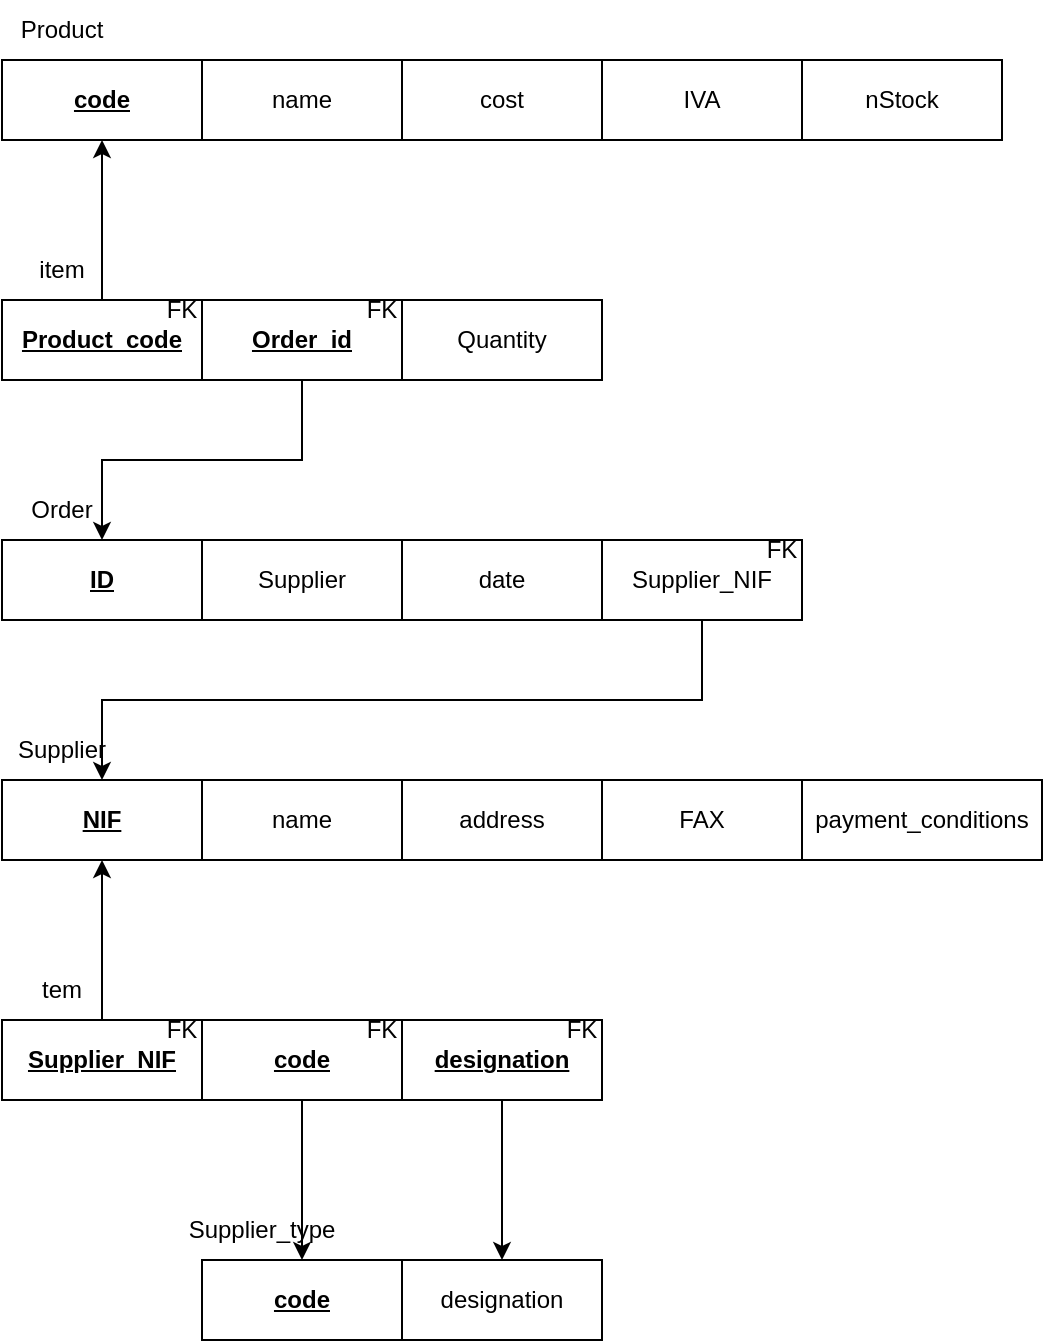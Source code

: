 <mxfile version="26.1.0">
  <diagram id="2wZDjvE0Ka7iKSSbM9BJ" name="Página-1">
    <mxGraphModel dx="1050" dy="569" grid="1" gridSize="10" guides="1" tooltips="1" connect="1" arrows="1" fold="1" page="1" pageScale="1" pageWidth="827" pageHeight="1169" math="0" shadow="0">
      <root>
        <mxCell id="0" />
        <mxCell id="1" parent="0" />
        <mxCell id="vgCN3L1pXuHhPgN-EfFL-1" value="&lt;b&gt;&lt;u&gt;code&lt;/u&gt;&lt;/b&gt;" style="rounded=0;whiteSpace=wrap;html=1;" parent="1" vertex="1">
          <mxGeometry x="80" y="200" width="100" height="40" as="geometry" />
        </mxCell>
        <mxCell id="vgCN3L1pXuHhPgN-EfFL-2" value="Product" style="text;html=1;align=center;verticalAlign=middle;whiteSpace=wrap;rounded=0;" parent="1" vertex="1">
          <mxGeometry x="80" y="170" width="60" height="30" as="geometry" />
        </mxCell>
        <mxCell id="vgCN3L1pXuHhPgN-EfFL-3" value="name" style="rounded=0;whiteSpace=wrap;html=1;" parent="1" vertex="1">
          <mxGeometry x="180" y="200" width="100" height="40" as="geometry" />
        </mxCell>
        <mxCell id="vgCN3L1pXuHhPgN-EfFL-4" value="nStock" style="rounded=0;whiteSpace=wrap;html=1;" parent="1" vertex="1">
          <mxGeometry x="480" y="200" width="100" height="40" as="geometry" />
        </mxCell>
        <mxCell id="vgCN3L1pXuHhPgN-EfFL-5" value="IVA" style="rounded=0;whiteSpace=wrap;html=1;" parent="1" vertex="1">
          <mxGeometry x="380" y="200" width="100" height="40" as="geometry" />
        </mxCell>
        <mxCell id="vgCN3L1pXuHhPgN-EfFL-6" value="cost" style="rounded=0;whiteSpace=wrap;html=1;" parent="1" vertex="1">
          <mxGeometry x="280" y="200" width="100" height="40" as="geometry" />
        </mxCell>
        <mxCell id="vgCN3L1pXuHhPgN-EfFL-8" value="&lt;b&gt;&lt;u&gt;Product_code&lt;/u&gt;&lt;/b&gt;" style="rounded=0;whiteSpace=wrap;html=1;" parent="1" vertex="1">
          <mxGeometry x="80" y="320" width="100" height="40" as="geometry" />
        </mxCell>
        <mxCell id="vgCN3L1pXuHhPgN-EfFL-9" value="item" style="text;html=1;align=center;verticalAlign=middle;whiteSpace=wrap;rounded=0;" parent="1" vertex="1">
          <mxGeometry x="80" y="290" width="60" height="30" as="geometry" />
        </mxCell>
        <mxCell id="vgCN3L1pXuHhPgN-EfFL-10" value="&lt;b&gt;&lt;u&gt;Order_id&lt;/u&gt;&lt;/b&gt;" style="rounded=0;whiteSpace=wrap;html=1;" parent="1" vertex="1">
          <mxGeometry x="180" y="320" width="100" height="40" as="geometry" />
        </mxCell>
        <mxCell id="vgCN3L1pXuHhPgN-EfFL-14" value="&lt;b&gt;&lt;u&gt;ID&lt;/u&gt;&lt;/b&gt;" style="rounded=0;whiteSpace=wrap;html=1;" parent="1" vertex="1">
          <mxGeometry x="80" y="440" width="100" height="40" as="geometry" />
        </mxCell>
        <mxCell id="vgCN3L1pXuHhPgN-EfFL-15" value="Order" style="text;html=1;align=center;verticalAlign=middle;whiteSpace=wrap;rounded=0;" parent="1" vertex="1">
          <mxGeometry x="80" y="410" width="60" height="30" as="geometry" />
        </mxCell>
        <mxCell id="vgCN3L1pXuHhPgN-EfFL-16" value="Supplier" style="rounded=0;whiteSpace=wrap;html=1;" parent="1" vertex="1">
          <mxGeometry x="180" y="440" width="100" height="40" as="geometry" />
        </mxCell>
        <mxCell id="vgCN3L1pXuHhPgN-EfFL-17" value="date" style="rounded=0;whiteSpace=wrap;html=1;" parent="1" vertex="1">
          <mxGeometry x="280" y="440" width="100" height="40" as="geometry" />
        </mxCell>
        <mxCell id="vgCN3L1pXuHhPgN-EfFL-18" value="Supplier_NIF" style="rounded=0;whiteSpace=wrap;html=1;" parent="1" vertex="1">
          <mxGeometry x="380" y="440" width="100" height="40" as="geometry" />
        </mxCell>
        <mxCell id="vgCN3L1pXuHhPgN-EfFL-19" value="&lt;b&gt;&lt;u&gt;NIF&lt;/u&gt;&lt;/b&gt;" style="rounded=0;whiteSpace=wrap;html=1;" parent="1" vertex="1">
          <mxGeometry x="80" y="560" width="100" height="40" as="geometry" />
        </mxCell>
        <mxCell id="vgCN3L1pXuHhPgN-EfFL-20" value="Supplier" style="text;html=1;align=center;verticalAlign=middle;whiteSpace=wrap;rounded=0;" parent="1" vertex="1">
          <mxGeometry x="80" y="530" width="60" height="30" as="geometry" />
        </mxCell>
        <mxCell id="vgCN3L1pXuHhPgN-EfFL-21" value="name" style="rounded=0;whiteSpace=wrap;html=1;" parent="1" vertex="1">
          <mxGeometry x="180" y="560" width="100" height="40" as="geometry" />
        </mxCell>
        <mxCell id="vgCN3L1pXuHhPgN-EfFL-23" value="payment_conditions" style="rounded=0;whiteSpace=wrap;html=1;" parent="1" vertex="1">
          <mxGeometry x="480" y="560" width="120" height="40" as="geometry" />
        </mxCell>
        <mxCell id="vgCN3L1pXuHhPgN-EfFL-24" value="FAX" style="rounded=0;whiteSpace=wrap;html=1;" parent="1" vertex="1">
          <mxGeometry x="380" y="560" width="100" height="40" as="geometry" />
        </mxCell>
        <mxCell id="vgCN3L1pXuHhPgN-EfFL-25" value="address" style="rounded=0;whiteSpace=wrap;html=1;" parent="1" vertex="1">
          <mxGeometry x="280" y="560" width="100" height="40" as="geometry" />
        </mxCell>
        <mxCell id="vgCN3L1pXuHhPgN-EfFL-36" value="&lt;u&gt;&lt;b&gt;Supplier_NIF&lt;/b&gt;&lt;/u&gt;" style="rounded=0;whiteSpace=wrap;html=1;" parent="1" vertex="1">
          <mxGeometry x="80" y="680" width="100" height="40" as="geometry" />
        </mxCell>
        <mxCell id="vgCN3L1pXuHhPgN-EfFL-37" value="tem" style="text;html=1;align=center;verticalAlign=middle;whiteSpace=wrap;rounded=0;" parent="1" vertex="1">
          <mxGeometry x="80" y="650" width="60" height="30" as="geometry" />
        </mxCell>
        <mxCell id="vgCN3L1pXuHhPgN-EfFL-38" value="&lt;u&gt;&lt;b&gt;code&lt;/b&gt;&lt;/u&gt;" style="rounded=0;whiteSpace=wrap;html=1;" parent="1" vertex="1">
          <mxGeometry x="180" y="680" width="100" height="40" as="geometry" />
        </mxCell>
        <mxCell id="vgCN3L1pXuHhPgN-EfFL-39" value="&lt;u&gt;&lt;b&gt;designation&lt;/b&gt;&lt;/u&gt;" style="rounded=0;whiteSpace=wrap;html=1;" parent="1" vertex="1">
          <mxGeometry x="280" y="680" width="100" height="40" as="geometry" />
        </mxCell>
        <mxCell id="vgCN3L1pXuHhPgN-EfFL-40" value="&lt;b&gt;&lt;u&gt;code&lt;/u&gt;&lt;/b&gt;" style="rounded=0;whiteSpace=wrap;html=1;" parent="1" vertex="1">
          <mxGeometry x="180" y="800" width="100" height="40" as="geometry" />
        </mxCell>
        <mxCell id="vgCN3L1pXuHhPgN-EfFL-41" value="Supplier_type" style="text;html=1;align=center;verticalAlign=middle;whiteSpace=wrap;rounded=0;" parent="1" vertex="1">
          <mxGeometry x="180" y="770" width="60" height="30" as="geometry" />
        </mxCell>
        <mxCell id="vgCN3L1pXuHhPgN-EfFL-42" value="designation" style="rounded=0;whiteSpace=wrap;html=1;" parent="1" vertex="1">
          <mxGeometry x="280" y="800" width="100" height="40" as="geometry" />
        </mxCell>
        <mxCell id="XBPwNcx2L8YLr8DRjAFx-1" value="" style="endArrow=classic;html=1;rounded=0;" parent="1" source="vgCN3L1pXuHhPgN-EfFL-8" target="vgCN3L1pXuHhPgN-EfFL-1" edge="1">
          <mxGeometry width="50" height="50" relative="1" as="geometry">
            <mxPoint x="170" y="310" as="sourcePoint" />
            <mxPoint x="220" y="260" as="targetPoint" />
          </mxGeometry>
        </mxCell>
        <mxCell id="XBPwNcx2L8YLr8DRjAFx-2" value="" style="endArrow=classic;html=1;rounded=0;" parent="1" source="vgCN3L1pXuHhPgN-EfFL-10" target="vgCN3L1pXuHhPgN-EfFL-14" edge="1">
          <mxGeometry width="50" height="50" relative="1" as="geometry">
            <mxPoint x="170" y="430" as="sourcePoint" />
            <mxPoint x="220" y="380" as="targetPoint" />
            <Array as="points">
              <mxPoint x="230" y="400" />
              <mxPoint x="130" y="400" />
            </Array>
          </mxGeometry>
        </mxCell>
        <mxCell id="XBPwNcx2L8YLr8DRjAFx-3" value="" style="endArrow=classic;html=1;rounded=0;" parent="1" source="vgCN3L1pXuHhPgN-EfFL-39" target="vgCN3L1pXuHhPgN-EfFL-42" edge="1">
          <mxGeometry width="50" height="50" relative="1" as="geometry">
            <mxPoint x="430" y="720" as="sourcePoint" />
            <mxPoint x="480" y="670" as="targetPoint" />
          </mxGeometry>
        </mxCell>
        <mxCell id="XBPwNcx2L8YLr8DRjAFx-4" value="FK" style="text;html=1;align=center;verticalAlign=middle;whiteSpace=wrap;rounded=0;" parent="1" vertex="1">
          <mxGeometry x="240" y="310" width="60" height="30" as="geometry" />
        </mxCell>
        <mxCell id="XBPwNcx2L8YLr8DRjAFx-5" value="FK" style="text;html=1;align=center;verticalAlign=middle;whiteSpace=wrap;rounded=0;" parent="1" vertex="1">
          <mxGeometry x="140" y="310" width="60" height="30" as="geometry" />
        </mxCell>
        <mxCell id="XBPwNcx2L8YLr8DRjAFx-6" value="Quantity" style="rounded=0;whiteSpace=wrap;html=1;" parent="1" vertex="1">
          <mxGeometry x="280" y="320" width="100" height="40" as="geometry" />
        </mxCell>
        <mxCell id="XBPwNcx2L8YLr8DRjAFx-7" value="" style="endArrow=classic;html=1;rounded=0;" parent="1" source="vgCN3L1pXuHhPgN-EfFL-18" target="vgCN3L1pXuHhPgN-EfFL-19" edge="1">
          <mxGeometry width="50" height="50" relative="1" as="geometry">
            <mxPoint x="340" y="500" as="sourcePoint" />
            <mxPoint x="290" y="550" as="targetPoint" />
            <Array as="points">
              <mxPoint x="430" y="520" />
              <mxPoint x="130" y="520" />
            </Array>
          </mxGeometry>
        </mxCell>
        <mxCell id="XBPwNcx2L8YLr8DRjAFx-8" value="FK" style="text;html=1;align=center;verticalAlign=middle;whiteSpace=wrap;rounded=0;" parent="1" vertex="1">
          <mxGeometry x="440" y="430" width="60" height="30" as="geometry" />
        </mxCell>
        <mxCell id="XBPwNcx2L8YLr8DRjAFx-9" value="" style="endArrow=classic;html=1;rounded=0;" parent="1" source="vgCN3L1pXuHhPgN-EfFL-36" target="vgCN3L1pXuHhPgN-EfFL-19" edge="1">
          <mxGeometry width="50" height="50" relative="1" as="geometry">
            <mxPoint x="140" y="670" as="sourcePoint" />
            <mxPoint x="190" y="620" as="targetPoint" />
          </mxGeometry>
        </mxCell>
        <mxCell id="XBPwNcx2L8YLr8DRjAFx-10" value="" style="endArrow=classic;html=1;rounded=0;" parent="1" source="vgCN3L1pXuHhPgN-EfFL-38" target="vgCN3L1pXuHhPgN-EfFL-40" edge="1">
          <mxGeometry width="50" height="50" relative="1" as="geometry">
            <mxPoint x="180" y="790" as="sourcePoint" />
            <mxPoint x="230" y="740" as="targetPoint" />
            <Array as="points">
              <mxPoint x="230" y="760" />
            </Array>
          </mxGeometry>
        </mxCell>
        <mxCell id="XBPwNcx2L8YLr8DRjAFx-11" value="FK" style="text;html=1;align=center;verticalAlign=middle;whiteSpace=wrap;rounded=0;" parent="1" vertex="1">
          <mxGeometry x="140" y="670" width="60" height="30" as="geometry" />
        </mxCell>
        <mxCell id="XBPwNcx2L8YLr8DRjAFx-12" value="FK" style="text;html=1;align=center;verticalAlign=middle;whiteSpace=wrap;rounded=0;" parent="1" vertex="1">
          <mxGeometry x="240" y="670" width="60" height="30" as="geometry" />
        </mxCell>
        <mxCell id="XBPwNcx2L8YLr8DRjAFx-13" value="FK" style="text;html=1;align=center;verticalAlign=middle;whiteSpace=wrap;rounded=0;" parent="1" vertex="1">
          <mxGeometry x="340" y="670" width="60" height="30" as="geometry" />
        </mxCell>
      </root>
    </mxGraphModel>
  </diagram>
</mxfile>

